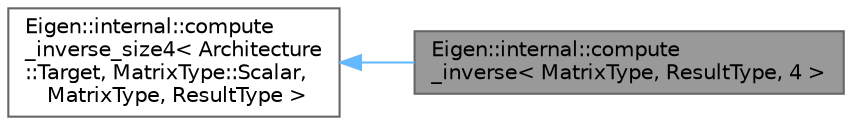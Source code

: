 digraph "Eigen::internal::compute_inverse&lt; MatrixType, ResultType, 4 &gt;"
{
 // LATEX_PDF_SIZE
  bgcolor="transparent";
  edge [fontname=Helvetica,fontsize=10,labelfontname=Helvetica,labelfontsize=10];
  node [fontname=Helvetica,fontsize=10,shape=box,height=0.2,width=0.4];
  rankdir="LR";
  Node1 [id="Node000001",label="Eigen::internal::compute\l_inverse\< MatrixType, ResultType, 4 \>",height=0.2,width=0.4,color="gray40", fillcolor="grey60", style="filled", fontcolor="black",tooltip=" "];
  Node2 -> Node1 [id="edge1_Node000001_Node000002",dir="back",color="steelblue1",style="solid",tooltip=" "];
  Node2 [id="Node000002",label="Eigen::internal::compute\l_inverse_size4\< Architecture\l::Target, MatrixType::Scalar,\l MatrixType, ResultType \>",height=0.2,width=0.4,color="gray40", fillcolor="white", style="filled",URL="$struct_eigen_1_1internal_1_1compute__inverse__size4.html",tooltip=" "];
}
